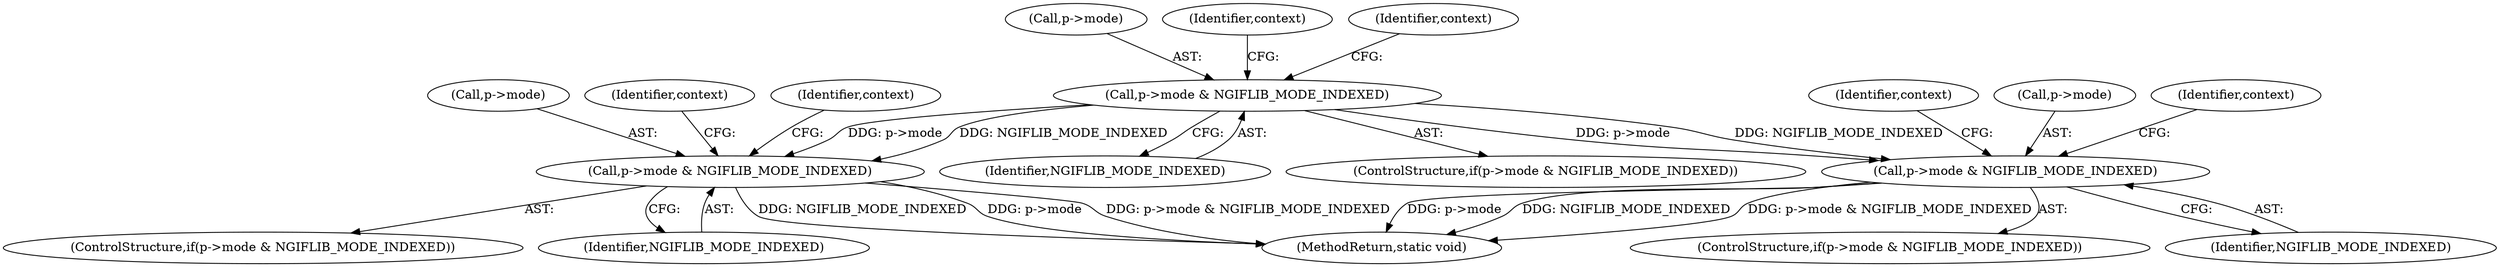 digraph "0_ngiflib_37d939a6f511d16d4c95678025c235fe62e6417a@pointer" {
"1000135" [label="(Call,p->mode & NGIFLIB_MODE_INDEXED)"];
"1000289" [label="(Call,p->mode & NGIFLIB_MODE_INDEXED)"];
"1000372" [label="(Call,p->mode & NGIFLIB_MODE_INDEXED)"];
"1000336" [label="(Identifier,context)"];
"1000372" [label="(Call,p->mode & NGIFLIB_MODE_INDEXED)"];
"1000134" [label="(ControlStructure,if(p->mode & NGIFLIB_MODE_INDEXED))"];
"1000288" [label="(ControlStructure,if(p->mode & NGIFLIB_MODE_INDEXED))"];
"1000136" [label="(Call,p->mode)"];
"1000371" [label="(ControlStructure,if(p->mode & NGIFLIB_MODE_INDEXED))"];
"1000373" [label="(Call,p->mode)"];
"1000289" [label="(Call,p->mode & NGIFLIB_MODE_INDEXED)"];
"1000145" [label="(Identifier,context)"];
"1000154" [label="(Identifier,context)"];
"1000381" [label="(Identifier,context)"];
"1000389" [label="(Identifier,context)"];
"1000293" [label="(Identifier,NGIFLIB_MODE_INDEXED)"];
"1000392" [label="(MethodReturn,static void)"];
"1000135" [label="(Call,p->mode & NGIFLIB_MODE_INDEXED)"];
"1000139" [label="(Identifier,NGIFLIB_MODE_INDEXED)"];
"1000290" [label="(Call,p->mode)"];
"1000376" [label="(Identifier,NGIFLIB_MODE_INDEXED)"];
"1000298" [label="(Identifier,context)"];
"1000135" -> "1000134"  [label="AST: "];
"1000135" -> "1000139"  [label="CFG: "];
"1000136" -> "1000135"  [label="AST: "];
"1000139" -> "1000135"  [label="AST: "];
"1000145" -> "1000135"  [label="CFG: "];
"1000154" -> "1000135"  [label="CFG: "];
"1000135" -> "1000289"  [label="DDG: p->mode"];
"1000135" -> "1000289"  [label="DDG: NGIFLIB_MODE_INDEXED"];
"1000135" -> "1000372"  [label="DDG: p->mode"];
"1000135" -> "1000372"  [label="DDG: NGIFLIB_MODE_INDEXED"];
"1000289" -> "1000288"  [label="AST: "];
"1000289" -> "1000293"  [label="CFG: "];
"1000290" -> "1000289"  [label="AST: "];
"1000293" -> "1000289"  [label="AST: "];
"1000298" -> "1000289"  [label="CFG: "];
"1000336" -> "1000289"  [label="CFG: "];
"1000289" -> "1000392"  [label="DDG: p->mode"];
"1000289" -> "1000392"  [label="DDG: NGIFLIB_MODE_INDEXED"];
"1000289" -> "1000392"  [label="DDG: p->mode & NGIFLIB_MODE_INDEXED"];
"1000372" -> "1000371"  [label="AST: "];
"1000372" -> "1000376"  [label="CFG: "];
"1000373" -> "1000372"  [label="AST: "];
"1000376" -> "1000372"  [label="AST: "];
"1000381" -> "1000372"  [label="CFG: "];
"1000389" -> "1000372"  [label="CFG: "];
"1000372" -> "1000392"  [label="DDG: NGIFLIB_MODE_INDEXED"];
"1000372" -> "1000392"  [label="DDG: p->mode"];
"1000372" -> "1000392"  [label="DDG: p->mode & NGIFLIB_MODE_INDEXED"];
}
